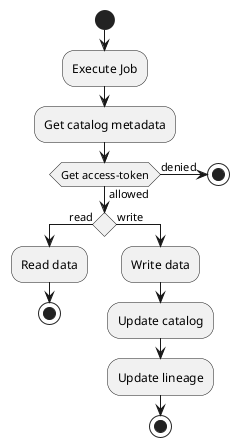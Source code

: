 @startuml

start
:Execute Job;
:Get catalog metadata;
if (Get access-token) then (allowed)
  if () then (read)
    :Read data;
    stop
  else (write)
    :Write data;
    :Update catalog;
    :Update lineage;
    stop
  endif
else (denied)
  stop
endif

@enduml
